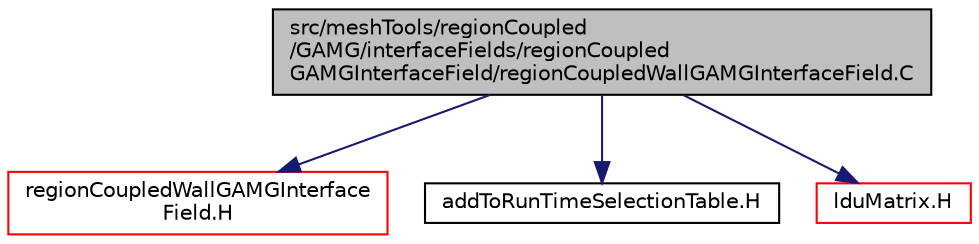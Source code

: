 digraph "src/meshTools/regionCoupled/GAMG/interfaceFields/regionCoupledGAMGInterfaceField/regionCoupledWallGAMGInterfaceField.C"
{
  bgcolor="transparent";
  edge [fontname="Helvetica",fontsize="10",labelfontname="Helvetica",labelfontsize="10"];
  node [fontname="Helvetica",fontsize="10",shape=record];
  Node0 [label="src/meshTools/regionCoupled\l/GAMG/interfaceFields/regionCoupled\lGAMGInterfaceField/regionCoupledWallGAMGInterfaceField.C",height=0.2,width=0.4,color="black", fillcolor="grey75", style="filled", fontcolor="black"];
  Node0 -> Node1 [color="midnightblue",fontsize="10",style="solid",fontname="Helvetica"];
  Node1 [label="regionCoupledWallGAMGInterface\lField.H",height=0.2,width=0.4,color="red",URL="$a08390.html"];
  Node0 -> Node268 [color="midnightblue",fontsize="10",style="solid",fontname="Helvetica"];
  Node268 [label="addToRunTimeSelectionTable.H",height=0.2,width=0.4,color="black",URL="$a09989.html",tooltip="Macros for easy insertion into run-time selection tables. "];
  Node0 -> Node269 [color="midnightblue",fontsize="10",style="solid",fontname="Helvetica"];
  Node269 [label="lduMatrix.H",height=0.2,width=0.4,color="red",URL="$a11309.html"];
}
